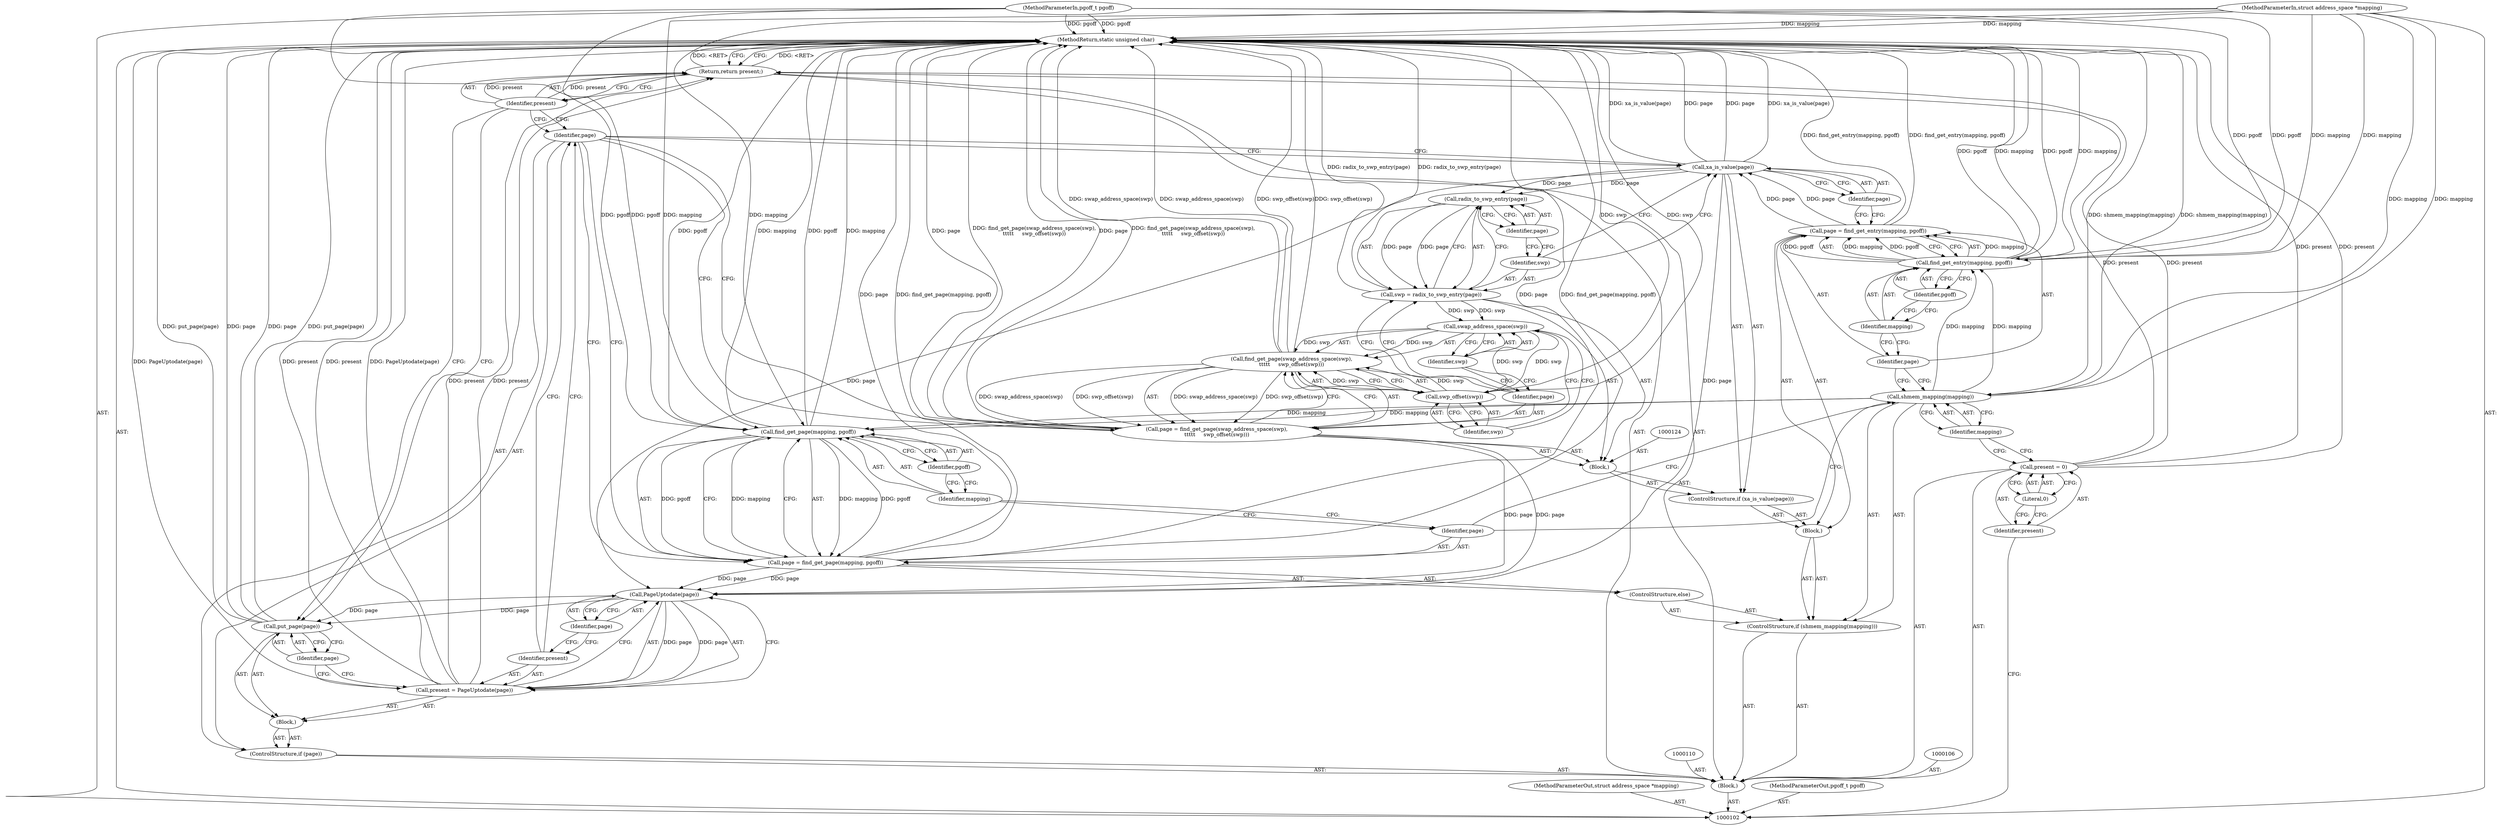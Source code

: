 digraph "1_linux_574823bfab82d9d8fa47f422778043fbb4b4f50e_0" {
"1000153" [label="(MethodReturn,static unsigned char)"];
"1000103" [label="(MethodParameterIn,struct address_space *mapping)"];
"1000206" [label="(MethodParameterOut,struct address_space *mapping)"];
"1000104" [label="(MethodParameterIn,pgoff_t pgoff)"];
"1000207" [label="(MethodParameterOut,pgoff_t pgoff)"];
"1000111" [label="(ControlStructure,if (shmem_mapping(mapping)))"];
"1000113" [label="(Identifier,mapping)"];
"1000114" [label="(Block,)"];
"1000112" [label="(Call,shmem_mapping(mapping))"];
"1000115" [label="(Call,page = find_get_entry(mapping, pgoff))"];
"1000116" [label="(Identifier,page)"];
"1000118" [label="(Identifier,mapping)"];
"1000119" [label="(Identifier,pgoff)"];
"1000117" [label="(Call,find_get_entry(mapping, pgoff))"];
"1000122" [label="(Identifier,page)"];
"1000120" [label="(ControlStructure,if (xa_is_value(page)))"];
"1000121" [label="(Call,xa_is_value(page))"];
"1000125" [label="(Call,swp = radix_to_swp_entry(page))"];
"1000126" [label="(Identifier,swp)"];
"1000127" [label="(Call,radix_to_swp_entry(page))"];
"1000123" [label="(Block,)"];
"1000128" [label="(Identifier,page)"];
"1000105" [label="(Block,)"];
"1000131" [label="(Call,find_get_page(swap_address_space(swp),\n\t\t\t\t\t     swp_offset(swp)))"];
"1000132" [label="(Call,swap_address_space(swp))"];
"1000129" [label="(Call,page = find_get_page(swap_address_space(swp),\n\t\t\t\t\t     swp_offset(swp)))"];
"1000130" [label="(Identifier,page)"];
"1000133" [label="(Identifier,swp)"];
"1000134" [label="(Call,swp_offset(swp))"];
"1000135" [label="(Identifier,swp)"];
"1000136" [label="(ControlStructure,else)"];
"1000137" [label="(Call,page = find_get_page(mapping, pgoff))"];
"1000138" [label="(Identifier,page)"];
"1000140" [label="(Identifier,mapping)"];
"1000141" [label="(Identifier,pgoff)"];
"1000139" [label="(Call,find_get_page(mapping, pgoff))"];
"1000142" [label="(ControlStructure,if (page))"];
"1000144" [label="(Block,)"];
"1000143" [label="(Identifier,page)"];
"1000147" [label="(Call,PageUptodate(page))"];
"1000145" [label="(Call,present = PageUptodate(page))"];
"1000146" [label="(Identifier,present)"];
"1000148" [label="(Identifier,page)"];
"1000107" [label="(Call,present = 0)"];
"1000108" [label="(Identifier,present)"];
"1000109" [label="(Literal,0)"];
"1000150" [label="(Identifier,page)"];
"1000149" [label="(Call,put_page(page))"];
"1000151" [label="(Return,return present;)"];
"1000152" [label="(Identifier,present)"];
"1000153" -> "1000102"  [label="AST: "];
"1000153" -> "1000151"  [label="CFG: "];
"1000115" -> "1000153"  [label="DDG: find_get_entry(mapping, pgoff)"];
"1000129" -> "1000153"  [label="DDG: page"];
"1000129" -> "1000153"  [label="DDG: find_get_page(swap_address_space(swp),\n\t\t\t\t\t     swp_offset(swp))"];
"1000107" -> "1000153"  [label="DDG: present"];
"1000104" -> "1000153"  [label="DDG: pgoff"];
"1000139" -> "1000153"  [label="DDG: mapping"];
"1000139" -> "1000153"  [label="DDG: pgoff"];
"1000149" -> "1000153"  [label="DDG: put_page(page)"];
"1000149" -> "1000153"  [label="DDG: page"];
"1000125" -> "1000153"  [label="DDG: radix_to_swp_entry(page)"];
"1000117" -> "1000153"  [label="DDG: mapping"];
"1000117" -> "1000153"  [label="DDG: pgoff"];
"1000112" -> "1000153"  [label="DDG: shmem_mapping(mapping)"];
"1000134" -> "1000153"  [label="DDG: swp"];
"1000137" -> "1000153"  [label="DDG: page"];
"1000137" -> "1000153"  [label="DDG: find_get_page(mapping, pgoff)"];
"1000145" -> "1000153"  [label="DDG: present"];
"1000145" -> "1000153"  [label="DDG: PageUptodate(page)"];
"1000131" -> "1000153"  [label="DDG: swap_address_space(swp)"];
"1000131" -> "1000153"  [label="DDG: swp_offset(swp)"];
"1000103" -> "1000153"  [label="DDG: mapping"];
"1000121" -> "1000153"  [label="DDG: xa_is_value(page)"];
"1000121" -> "1000153"  [label="DDG: page"];
"1000151" -> "1000153"  [label="DDG: <RET>"];
"1000103" -> "1000102"  [label="AST: "];
"1000103" -> "1000153"  [label="DDG: mapping"];
"1000103" -> "1000112"  [label="DDG: mapping"];
"1000103" -> "1000117"  [label="DDG: mapping"];
"1000103" -> "1000139"  [label="DDG: mapping"];
"1000206" -> "1000102"  [label="AST: "];
"1000104" -> "1000102"  [label="AST: "];
"1000104" -> "1000153"  [label="DDG: pgoff"];
"1000104" -> "1000117"  [label="DDG: pgoff"];
"1000104" -> "1000139"  [label="DDG: pgoff"];
"1000207" -> "1000102"  [label="AST: "];
"1000111" -> "1000105"  [label="AST: "];
"1000112" -> "1000111"  [label="AST: "];
"1000114" -> "1000111"  [label="AST: "];
"1000136" -> "1000111"  [label="AST: "];
"1000113" -> "1000112"  [label="AST: "];
"1000113" -> "1000107"  [label="CFG: "];
"1000112" -> "1000113"  [label="CFG: "];
"1000114" -> "1000111"  [label="AST: "];
"1000115" -> "1000114"  [label="AST: "];
"1000120" -> "1000114"  [label="AST: "];
"1000112" -> "1000111"  [label="AST: "];
"1000112" -> "1000113"  [label="CFG: "];
"1000113" -> "1000112"  [label="AST: "];
"1000116" -> "1000112"  [label="CFG: "];
"1000138" -> "1000112"  [label="CFG: "];
"1000112" -> "1000153"  [label="DDG: shmem_mapping(mapping)"];
"1000103" -> "1000112"  [label="DDG: mapping"];
"1000112" -> "1000117"  [label="DDG: mapping"];
"1000112" -> "1000139"  [label="DDG: mapping"];
"1000115" -> "1000114"  [label="AST: "];
"1000115" -> "1000117"  [label="CFG: "];
"1000116" -> "1000115"  [label="AST: "];
"1000117" -> "1000115"  [label="AST: "];
"1000122" -> "1000115"  [label="CFG: "];
"1000115" -> "1000153"  [label="DDG: find_get_entry(mapping, pgoff)"];
"1000117" -> "1000115"  [label="DDG: mapping"];
"1000117" -> "1000115"  [label="DDG: pgoff"];
"1000115" -> "1000121"  [label="DDG: page"];
"1000116" -> "1000115"  [label="AST: "];
"1000116" -> "1000112"  [label="CFG: "];
"1000118" -> "1000116"  [label="CFG: "];
"1000118" -> "1000117"  [label="AST: "];
"1000118" -> "1000116"  [label="CFG: "];
"1000119" -> "1000118"  [label="CFG: "];
"1000119" -> "1000117"  [label="AST: "];
"1000119" -> "1000118"  [label="CFG: "];
"1000117" -> "1000119"  [label="CFG: "];
"1000117" -> "1000115"  [label="AST: "];
"1000117" -> "1000119"  [label="CFG: "];
"1000118" -> "1000117"  [label="AST: "];
"1000119" -> "1000117"  [label="AST: "];
"1000115" -> "1000117"  [label="CFG: "];
"1000117" -> "1000153"  [label="DDG: mapping"];
"1000117" -> "1000153"  [label="DDG: pgoff"];
"1000117" -> "1000115"  [label="DDG: mapping"];
"1000117" -> "1000115"  [label="DDG: pgoff"];
"1000112" -> "1000117"  [label="DDG: mapping"];
"1000103" -> "1000117"  [label="DDG: mapping"];
"1000104" -> "1000117"  [label="DDG: pgoff"];
"1000122" -> "1000121"  [label="AST: "];
"1000122" -> "1000115"  [label="CFG: "];
"1000121" -> "1000122"  [label="CFG: "];
"1000120" -> "1000114"  [label="AST: "];
"1000121" -> "1000120"  [label="AST: "];
"1000123" -> "1000120"  [label="AST: "];
"1000121" -> "1000120"  [label="AST: "];
"1000121" -> "1000122"  [label="CFG: "];
"1000122" -> "1000121"  [label="AST: "];
"1000126" -> "1000121"  [label="CFG: "];
"1000143" -> "1000121"  [label="CFG: "];
"1000121" -> "1000153"  [label="DDG: xa_is_value(page)"];
"1000121" -> "1000153"  [label="DDG: page"];
"1000115" -> "1000121"  [label="DDG: page"];
"1000121" -> "1000127"  [label="DDG: page"];
"1000121" -> "1000147"  [label="DDG: page"];
"1000125" -> "1000123"  [label="AST: "];
"1000125" -> "1000127"  [label="CFG: "];
"1000126" -> "1000125"  [label="AST: "];
"1000127" -> "1000125"  [label="AST: "];
"1000130" -> "1000125"  [label="CFG: "];
"1000125" -> "1000153"  [label="DDG: radix_to_swp_entry(page)"];
"1000127" -> "1000125"  [label="DDG: page"];
"1000125" -> "1000132"  [label="DDG: swp"];
"1000126" -> "1000125"  [label="AST: "];
"1000126" -> "1000121"  [label="CFG: "];
"1000128" -> "1000126"  [label="CFG: "];
"1000127" -> "1000125"  [label="AST: "];
"1000127" -> "1000128"  [label="CFG: "];
"1000128" -> "1000127"  [label="AST: "];
"1000125" -> "1000127"  [label="CFG: "];
"1000127" -> "1000125"  [label="DDG: page"];
"1000121" -> "1000127"  [label="DDG: page"];
"1000123" -> "1000120"  [label="AST: "];
"1000124" -> "1000123"  [label="AST: "];
"1000125" -> "1000123"  [label="AST: "];
"1000129" -> "1000123"  [label="AST: "];
"1000128" -> "1000127"  [label="AST: "];
"1000128" -> "1000126"  [label="CFG: "];
"1000127" -> "1000128"  [label="CFG: "];
"1000105" -> "1000102"  [label="AST: "];
"1000106" -> "1000105"  [label="AST: "];
"1000107" -> "1000105"  [label="AST: "];
"1000110" -> "1000105"  [label="AST: "];
"1000111" -> "1000105"  [label="AST: "];
"1000142" -> "1000105"  [label="AST: "];
"1000151" -> "1000105"  [label="AST: "];
"1000131" -> "1000129"  [label="AST: "];
"1000131" -> "1000134"  [label="CFG: "];
"1000132" -> "1000131"  [label="AST: "];
"1000134" -> "1000131"  [label="AST: "];
"1000129" -> "1000131"  [label="CFG: "];
"1000131" -> "1000153"  [label="DDG: swap_address_space(swp)"];
"1000131" -> "1000153"  [label="DDG: swp_offset(swp)"];
"1000131" -> "1000129"  [label="DDG: swap_address_space(swp)"];
"1000131" -> "1000129"  [label="DDG: swp_offset(swp)"];
"1000132" -> "1000131"  [label="DDG: swp"];
"1000134" -> "1000131"  [label="DDG: swp"];
"1000132" -> "1000131"  [label="AST: "];
"1000132" -> "1000133"  [label="CFG: "];
"1000133" -> "1000132"  [label="AST: "];
"1000135" -> "1000132"  [label="CFG: "];
"1000132" -> "1000131"  [label="DDG: swp"];
"1000125" -> "1000132"  [label="DDG: swp"];
"1000132" -> "1000134"  [label="DDG: swp"];
"1000129" -> "1000123"  [label="AST: "];
"1000129" -> "1000131"  [label="CFG: "];
"1000130" -> "1000129"  [label="AST: "];
"1000131" -> "1000129"  [label="AST: "];
"1000143" -> "1000129"  [label="CFG: "];
"1000129" -> "1000153"  [label="DDG: page"];
"1000129" -> "1000153"  [label="DDG: find_get_page(swap_address_space(swp),\n\t\t\t\t\t     swp_offset(swp))"];
"1000131" -> "1000129"  [label="DDG: swap_address_space(swp)"];
"1000131" -> "1000129"  [label="DDG: swp_offset(swp)"];
"1000129" -> "1000147"  [label="DDG: page"];
"1000130" -> "1000129"  [label="AST: "];
"1000130" -> "1000125"  [label="CFG: "];
"1000133" -> "1000130"  [label="CFG: "];
"1000133" -> "1000132"  [label="AST: "];
"1000133" -> "1000130"  [label="CFG: "];
"1000132" -> "1000133"  [label="CFG: "];
"1000134" -> "1000131"  [label="AST: "];
"1000134" -> "1000135"  [label="CFG: "];
"1000135" -> "1000134"  [label="AST: "];
"1000131" -> "1000134"  [label="CFG: "];
"1000134" -> "1000153"  [label="DDG: swp"];
"1000134" -> "1000131"  [label="DDG: swp"];
"1000132" -> "1000134"  [label="DDG: swp"];
"1000135" -> "1000134"  [label="AST: "];
"1000135" -> "1000132"  [label="CFG: "];
"1000134" -> "1000135"  [label="CFG: "];
"1000136" -> "1000111"  [label="AST: "];
"1000137" -> "1000136"  [label="AST: "];
"1000137" -> "1000136"  [label="AST: "];
"1000137" -> "1000139"  [label="CFG: "];
"1000138" -> "1000137"  [label="AST: "];
"1000139" -> "1000137"  [label="AST: "];
"1000143" -> "1000137"  [label="CFG: "];
"1000137" -> "1000153"  [label="DDG: page"];
"1000137" -> "1000153"  [label="DDG: find_get_page(mapping, pgoff)"];
"1000139" -> "1000137"  [label="DDG: mapping"];
"1000139" -> "1000137"  [label="DDG: pgoff"];
"1000137" -> "1000147"  [label="DDG: page"];
"1000138" -> "1000137"  [label="AST: "];
"1000138" -> "1000112"  [label="CFG: "];
"1000140" -> "1000138"  [label="CFG: "];
"1000140" -> "1000139"  [label="AST: "];
"1000140" -> "1000138"  [label="CFG: "];
"1000141" -> "1000140"  [label="CFG: "];
"1000141" -> "1000139"  [label="AST: "];
"1000141" -> "1000140"  [label="CFG: "];
"1000139" -> "1000141"  [label="CFG: "];
"1000139" -> "1000137"  [label="AST: "];
"1000139" -> "1000141"  [label="CFG: "];
"1000140" -> "1000139"  [label="AST: "];
"1000141" -> "1000139"  [label="AST: "];
"1000137" -> "1000139"  [label="CFG: "];
"1000139" -> "1000153"  [label="DDG: mapping"];
"1000139" -> "1000153"  [label="DDG: pgoff"];
"1000139" -> "1000137"  [label="DDG: mapping"];
"1000139" -> "1000137"  [label="DDG: pgoff"];
"1000112" -> "1000139"  [label="DDG: mapping"];
"1000103" -> "1000139"  [label="DDG: mapping"];
"1000104" -> "1000139"  [label="DDG: pgoff"];
"1000142" -> "1000105"  [label="AST: "];
"1000143" -> "1000142"  [label="AST: "];
"1000144" -> "1000142"  [label="AST: "];
"1000144" -> "1000142"  [label="AST: "];
"1000145" -> "1000144"  [label="AST: "];
"1000149" -> "1000144"  [label="AST: "];
"1000143" -> "1000142"  [label="AST: "];
"1000143" -> "1000129"  [label="CFG: "];
"1000143" -> "1000121"  [label="CFG: "];
"1000143" -> "1000137"  [label="CFG: "];
"1000146" -> "1000143"  [label="CFG: "];
"1000152" -> "1000143"  [label="CFG: "];
"1000147" -> "1000145"  [label="AST: "];
"1000147" -> "1000148"  [label="CFG: "];
"1000148" -> "1000147"  [label="AST: "];
"1000145" -> "1000147"  [label="CFG: "];
"1000147" -> "1000145"  [label="DDG: page"];
"1000129" -> "1000147"  [label="DDG: page"];
"1000121" -> "1000147"  [label="DDG: page"];
"1000137" -> "1000147"  [label="DDG: page"];
"1000147" -> "1000149"  [label="DDG: page"];
"1000145" -> "1000144"  [label="AST: "];
"1000145" -> "1000147"  [label="CFG: "];
"1000146" -> "1000145"  [label="AST: "];
"1000147" -> "1000145"  [label="AST: "];
"1000150" -> "1000145"  [label="CFG: "];
"1000145" -> "1000153"  [label="DDG: present"];
"1000145" -> "1000153"  [label="DDG: PageUptodate(page)"];
"1000147" -> "1000145"  [label="DDG: page"];
"1000145" -> "1000151"  [label="DDG: present"];
"1000146" -> "1000145"  [label="AST: "];
"1000146" -> "1000143"  [label="CFG: "];
"1000148" -> "1000146"  [label="CFG: "];
"1000148" -> "1000147"  [label="AST: "];
"1000148" -> "1000146"  [label="CFG: "];
"1000147" -> "1000148"  [label="CFG: "];
"1000107" -> "1000105"  [label="AST: "];
"1000107" -> "1000109"  [label="CFG: "];
"1000108" -> "1000107"  [label="AST: "];
"1000109" -> "1000107"  [label="AST: "];
"1000113" -> "1000107"  [label="CFG: "];
"1000107" -> "1000153"  [label="DDG: present"];
"1000107" -> "1000151"  [label="DDG: present"];
"1000108" -> "1000107"  [label="AST: "];
"1000108" -> "1000102"  [label="CFG: "];
"1000109" -> "1000108"  [label="CFG: "];
"1000109" -> "1000107"  [label="AST: "];
"1000109" -> "1000108"  [label="CFG: "];
"1000107" -> "1000109"  [label="CFG: "];
"1000150" -> "1000149"  [label="AST: "];
"1000150" -> "1000145"  [label="CFG: "];
"1000149" -> "1000150"  [label="CFG: "];
"1000149" -> "1000144"  [label="AST: "];
"1000149" -> "1000150"  [label="CFG: "];
"1000150" -> "1000149"  [label="AST: "];
"1000152" -> "1000149"  [label="CFG: "];
"1000149" -> "1000153"  [label="DDG: put_page(page)"];
"1000149" -> "1000153"  [label="DDG: page"];
"1000147" -> "1000149"  [label="DDG: page"];
"1000151" -> "1000105"  [label="AST: "];
"1000151" -> "1000152"  [label="CFG: "];
"1000152" -> "1000151"  [label="AST: "];
"1000153" -> "1000151"  [label="CFG: "];
"1000151" -> "1000153"  [label="DDG: <RET>"];
"1000152" -> "1000151"  [label="DDG: present"];
"1000107" -> "1000151"  [label="DDG: present"];
"1000145" -> "1000151"  [label="DDG: present"];
"1000152" -> "1000151"  [label="AST: "];
"1000152" -> "1000149"  [label="CFG: "];
"1000152" -> "1000143"  [label="CFG: "];
"1000151" -> "1000152"  [label="CFG: "];
"1000152" -> "1000151"  [label="DDG: present"];
}
